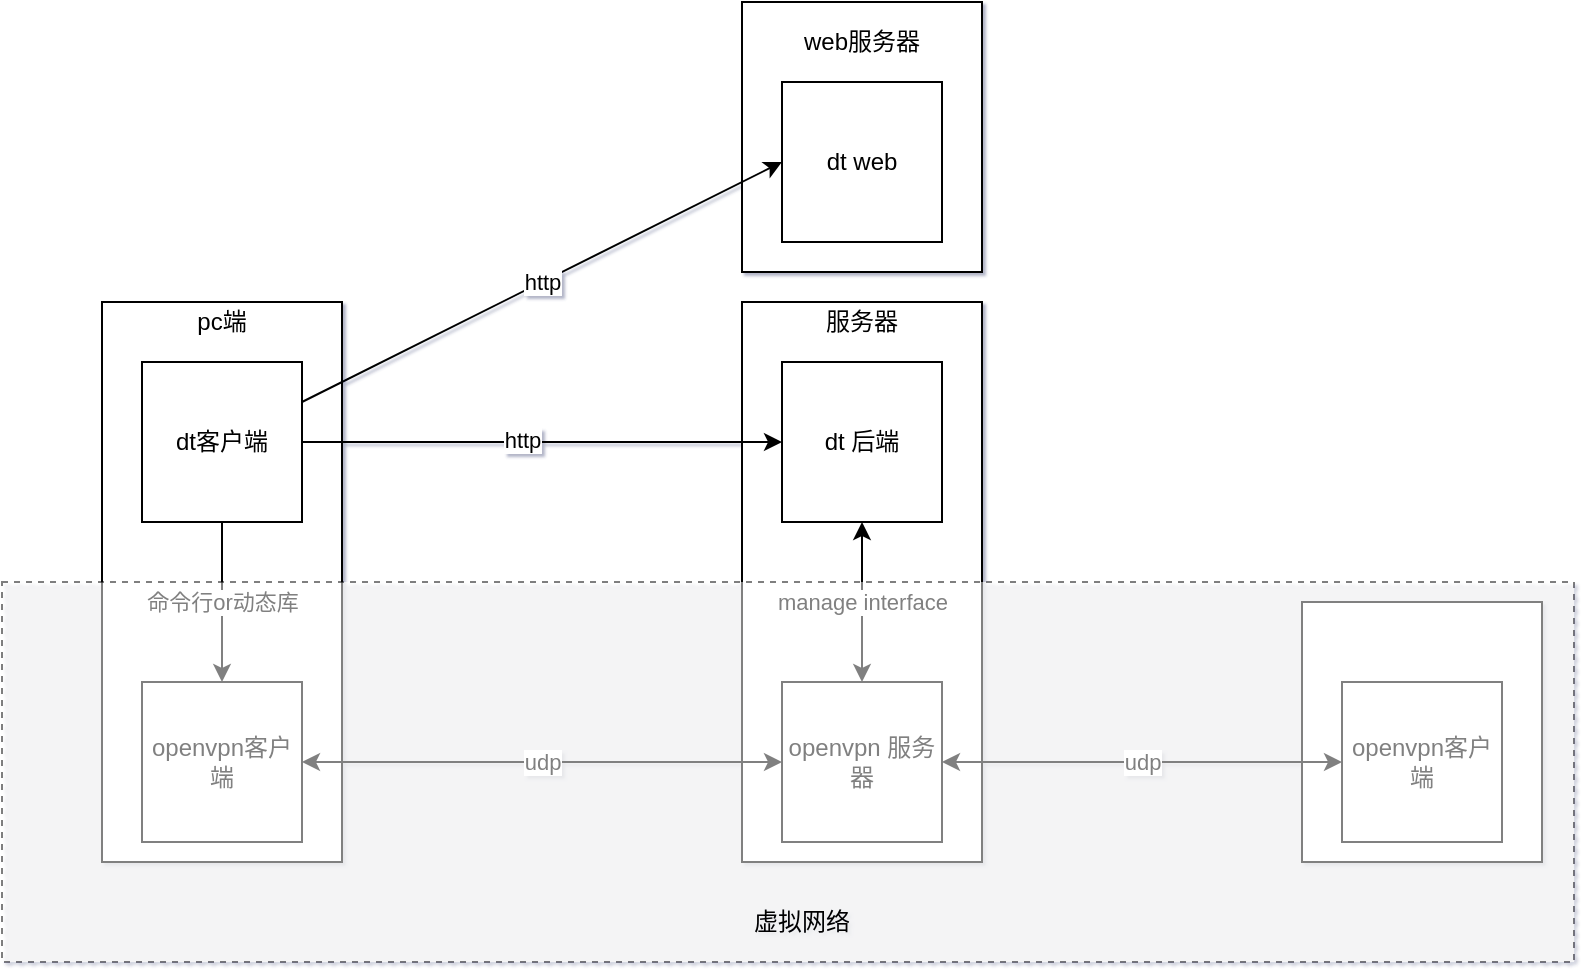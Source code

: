 <mxfile version="14.2.7" type="github"><diagram id="2j3BqqWGUeaKbbwyQfUJ" name="Page-1"><mxGraphModel dx="1422" dy="762" grid="1" gridSize="10" guides="1" tooltips="1" connect="1" arrows="1" fold="1" page="1" pageScale="1" pageWidth="827" pageHeight="1169" math="0" shadow="1"><root><mxCell id="0"/><mxCell id="1" parent="0"/><mxCell id="VOX5vmG1u6_elUsQBF4A-29" value="" style="rounded=0;whiteSpace=wrap;html=1;" vertex="1" parent="1"><mxGeometry x="400" y="100" width="120" height="135" as="geometry"/></mxCell><mxCell id="VOX5vmG1u6_elUsQBF4A-17" value="" style="rounded=0;whiteSpace=wrap;html=1;" vertex="1" parent="1"><mxGeometry x="400" y="250" width="120" height="280" as="geometry"/></mxCell><mxCell id="VOX5vmG1u6_elUsQBF4A-15" value="" style="rounded=0;whiteSpace=wrap;html=1;" vertex="1" parent="1"><mxGeometry x="80" y="250" width="120" height="280" as="geometry"/></mxCell><mxCell id="VOX5vmG1u6_elUsQBF4A-1" value="dt客户端" style="whiteSpace=wrap;html=1;aspect=fixed;" vertex="1" parent="1"><mxGeometry x="100" y="280" width="80" height="80" as="geometry"/></mxCell><mxCell id="VOX5vmG1u6_elUsQBF4A-2" value="dt web" style="whiteSpace=wrap;html=1;aspect=fixed;" vertex="1" parent="1"><mxGeometry x="420" y="140" width="80" height="80" as="geometry"/></mxCell><mxCell id="VOX5vmG1u6_elUsQBF4A-3" value="dt 后端" style="whiteSpace=wrap;html=1;aspect=fixed;" vertex="1" parent="1"><mxGeometry x="420" y="280" width="80" height="80" as="geometry"/></mxCell><mxCell id="VOX5vmG1u6_elUsQBF4A-4" value="openvpn 服务器" style="whiteSpace=wrap;html=1;aspect=fixed;" vertex="1" parent="1"><mxGeometry x="420" y="440" width="80" height="80" as="geometry"/></mxCell><mxCell id="VOX5vmG1u6_elUsQBF4A-5" value="openvpn客户端" style="whiteSpace=wrap;html=1;aspect=fixed;" vertex="1" parent="1"><mxGeometry x="100" y="440" width="80" height="80" as="geometry"/></mxCell><mxCell id="VOX5vmG1u6_elUsQBF4A-6" value="命令行or动态库" style="endArrow=classic;html=1;exitX=0.5;exitY=1;exitDx=0;exitDy=0;entryX=0.5;entryY=0;entryDx=0;entryDy=0;" edge="1" parent="1" source="VOX5vmG1u6_elUsQBF4A-1" target="VOX5vmG1u6_elUsQBF4A-5"><mxGeometry width="50" height="50" relative="1" as="geometry"><mxPoint x="390" y="430" as="sourcePoint"/><mxPoint x="440" y="380" as="targetPoint"/></mxGeometry></mxCell><mxCell id="VOX5vmG1u6_elUsQBF4A-8" value="http" style="endArrow=classic;html=1;exitX=1;exitY=0.25;exitDx=0;exitDy=0;entryX=0;entryY=0.5;entryDx=0;entryDy=0;" edge="1" parent="1" source="VOX5vmG1u6_elUsQBF4A-1" target="VOX5vmG1u6_elUsQBF4A-2"><mxGeometry width="50" height="50" relative="1" as="geometry"><mxPoint x="390" y="430" as="sourcePoint"/><mxPoint x="440" y="380" as="targetPoint"/></mxGeometry></mxCell><mxCell id="VOX5vmG1u6_elUsQBF4A-9" value="" style="endArrow=classic;html=1;entryX=0;entryY=0.5;entryDx=0;entryDy=0;exitX=1;exitY=0.5;exitDx=0;exitDy=0;" edge="1" parent="1" source="VOX5vmG1u6_elUsQBF4A-1" target="VOX5vmG1u6_elUsQBF4A-3"><mxGeometry width="50" height="50" relative="1" as="geometry"><mxPoint x="280" y="460" as="sourcePoint"/><mxPoint x="330" y="410" as="targetPoint"/></mxGeometry></mxCell><mxCell id="VOX5vmG1u6_elUsQBF4A-10" value="http" style="edgeLabel;html=1;align=center;verticalAlign=middle;resizable=0;points=[];" vertex="1" connectable="0" parent="VOX5vmG1u6_elUsQBF4A-9"><mxGeometry x="-0.086" y="1" relative="1" as="geometry"><mxPoint as="offset"/></mxGeometry></mxCell><mxCell id="VOX5vmG1u6_elUsQBF4A-11" value="manage interface" style="endArrow=classic;startArrow=classic;html=1;entryX=0.5;entryY=1;entryDx=0;entryDy=0;exitX=0.5;exitY=0;exitDx=0;exitDy=0;" edge="1" parent="1" source="VOX5vmG1u6_elUsQBF4A-4" target="VOX5vmG1u6_elUsQBF4A-3"><mxGeometry width="50" height="50" relative="1" as="geometry"><mxPoint x="450" y="430" as="sourcePoint"/><mxPoint x="500" y="380" as="targetPoint"/></mxGeometry></mxCell><mxCell id="VOX5vmG1u6_elUsQBF4A-13" value="udp" style="endArrow=classic;startArrow=classic;html=1;entryX=0;entryY=0.5;entryDx=0;entryDy=0;" edge="1" parent="1" source="VOX5vmG1u6_elUsQBF4A-5" target="VOX5vmG1u6_elUsQBF4A-4"><mxGeometry width="50" height="50" relative="1" as="geometry"><mxPoint x="390" y="530" as="sourcePoint"/><mxPoint x="440" y="480" as="targetPoint"/></mxGeometry></mxCell><mxCell id="VOX5vmG1u6_elUsQBF4A-16" value="pc端" style="text;html=1;strokeColor=none;fillColor=none;align=center;verticalAlign=middle;whiteSpace=wrap;rounded=0;" vertex="1" parent="1"><mxGeometry x="120" y="250" width="40" height="20" as="geometry"/></mxCell><mxCell id="VOX5vmG1u6_elUsQBF4A-18" value="服务器" style="text;html=1;strokeColor=none;fillColor=none;align=center;verticalAlign=middle;whiteSpace=wrap;rounded=0;" vertex="1" parent="1"><mxGeometry x="440" y="245" width="40" height="30" as="geometry"/></mxCell><mxCell id="VOX5vmG1u6_elUsQBF4A-22" value="" style="rounded=0;whiteSpace=wrap;html=1;" vertex="1" parent="1"><mxGeometry x="680" y="400" width="120" height="130" as="geometry"/></mxCell><mxCell id="VOX5vmG1u6_elUsQBF4A-23" value="openvpn客户端" style="whiteSpace=wrap;html=1;aspect=fixed;" vertex="1" parent="1"><mxGeometry x="700" y="440" width="80" height="80" as="geometry"/></mxCell><mxCell id="VOX5vmG1u6_elUsQBF4A-24" value="web服务器" style="text;html=1;strokeColor=none;fillColor=none;align=center;verticalAlign=middle;whiteSpace=wrap;rounded=0;" vertex="1" parent="1"><mxGeometry x="430" y="110" width="60" height="20" as="geometry"/></mxCell><mxCell id="VOX5vmG1u6_elUsQBF4A-28" value="udp" style="endArrow=classic;startArrow=classic;html=1;exitX=1;exitY=0.5;exitDx=0;exitDy=0;" edge="1" parent="1" source="VOX5vmG1u6_elUsQBF4A-4" target="VOX5vmG1u6_elUsQBF4A-23"><mxGeometry width="50" height="50" relative="1" as="geometry"><mxPoint x="260" y="520" as="sourcePoint"/><mxPoint x="310" y="470" as="targetPoint"/></mxGeometry></mxCell><mxCell id="VOX5vmG1u6_elUsQBF4A-31" value="" style="rectangle;whiteSpace=wrap;html=1;align=center;dashed=1;opacity=50;" vertex="1" parent="1"><mxGeometry x="30" y="390" width="786" height="190" as="geometry"/></mxCell><mxCell id="VOX5vmG1u6_elUsQBF4A-33" value="虚拟网络" style="text;html=1;strokeColor=none;fillColor=none;align=center;verticalAlign=middle;whiteSpace=wrap;rounded=0;fontColor=#000000;opacity=50;" vertex="1" parent="1"><mxGeometry x="380" y="550" width="100" height="20" as="geometry"/></mxCell></root></mxGraphModel></diagram></mxfile>